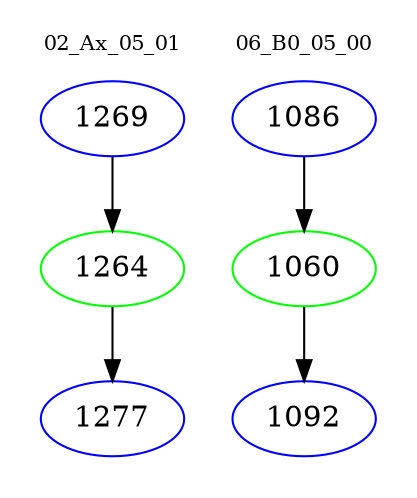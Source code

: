 digraph{
subgraph cluster_0 {
color = white
label = "02_Ax_05_01";
fontsize=10;
T0_1269 [label="1269", color="blue"]
T0_1269 -> T0_1264 [color="black"]
T0_1264 [label="1264", color="green"]
T0_1264 -> T0_1277 [color="black"]
T0_1277 [label="1277", color="blue"]
}
subgraph cluster_1 {
color = white
label = "06_B0_05_00";
fontsize=10;
T1_1086 [label="1086", color="blue"]
T1_1086 -> T1_1060 [color="black"]
T1_1060 [label="1060", color="green"]
T1_1060 -> T1_1092 [color="black"]
T1_1092 [label="1092", color="blue"]
}
}
